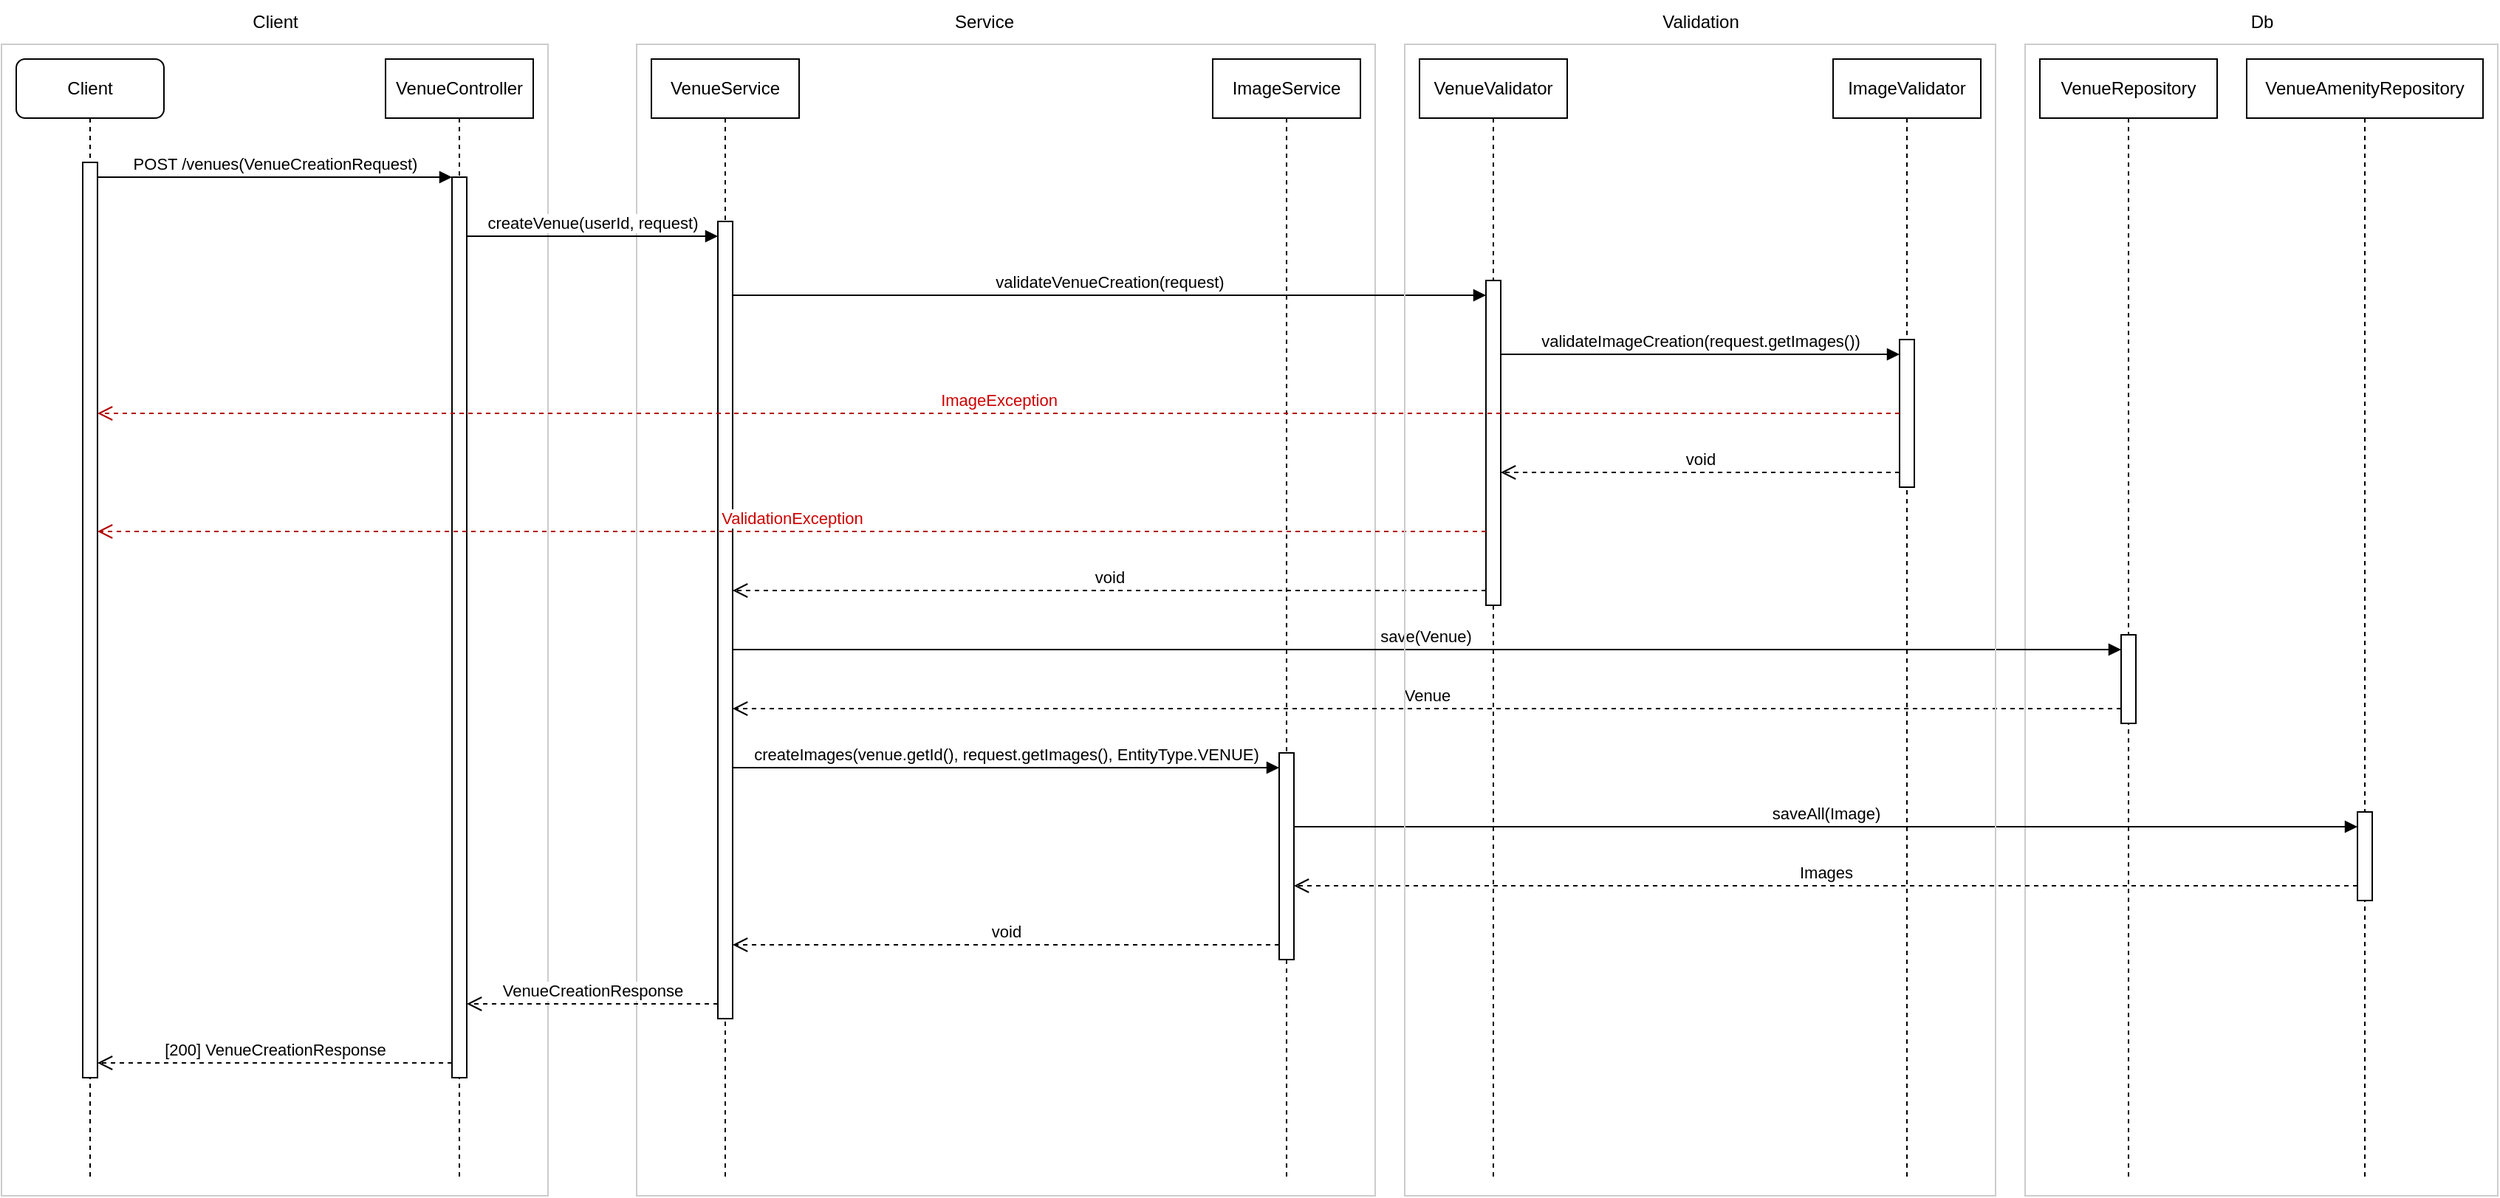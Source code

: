 <mxfile version="26.0.4">
  <diagram name="Page-1" id="2YBvvXClWsGukQMizWep">
    <mxGraphModel dx="1956" dy="1271" grid="1" gridSize="10" guides="1" tooltips="1" connect="1" arrows="1" fold="1" page="0" pageScale="1" pageWidth="850" pageHeight="1100" math="0" shadow="0">
      <root>
        <mxCell id="0" />
        <mxCell id="1" parent="0" />
        <mxCell id="YqIE6YtBJ9JbO284iys1-400" value="" style="rounded=0;whiteSpace=wrap;html=1;fillColor=none;strokeColor=#CCCCCC;fontColor=#333333;" parent="1" vertex="1">
          <mxGeometry x="70" y="30" width="370" height="780" as="geometry" />
        </mxCell>
        <mxCell id="YqIE6YtBJ9JbO284iys1-397" value="" style="rounded=0;whiteSpace=wrap;html=1;fillColor=none;strokeColor=#CCCCCC;fontColor=light-dark(#ff0000, #ededed);" parent="1" vertex="1">
          <mxGeometry x="500" y="30" width="500" height="780" as="geometry" />
        </mxCell>
        <mxCell id="YqIE6YtBJ9JbO284iys1-121" value="" style="rounded=0;whiteSpace=wrap;html=1;fillColor=none;strokeColor=#CCCCCC;fontColor=#333333;" parent="1" vertex="1">
          <mxGeometry x="1440" y="30" width="320" height="780" as="geometry" />
        </mxCell>
        <mxCell id="aM9ryv3xv72pqoxQDRHE-1" value="Client" style="shape=umlLifeline;perimeter=lifelinePerimeter;whiteSpace=wrap;html=1;container=0;dropTarget=0;collapsible=0;recursiveResize=0;outlineConnect=0;portConstraint=eastwest;newEdgeStyle={&quot;edgeStyle&quot;:&quot;elbowEdgeStyle&quot;,&quot;elbow&quot;:&quot;vertical&quot;,&quot;curved&quot;:0,&quot;rounded&quot;:0};rounded=1;" parent="1" vertex="1">
          <mxGeometry x="80" y="40" width="100" height="760" as="geometry" />
        </mxCell>
        <mxCell id="aM9ryv3xv72pqoxQDRHE-2" value="" style="html=1;points=[];perimeter=orthogonalPerimeter;outlineConnect=0;targetShapes=umlLifeline;portConstraint=eastwest;newEdgeStyle={&quot;edgeStyle&quot;:&quot;elbowEdgeStyle&quot;,&quot;elbow&quot;:&quot;vertical&quot;,&quot;curved&quot;:0,&quot;rounded&quot;:0};" parent="aM9ryv3xv72pqoxQDRHE-1" vertex="1">
          <mxGeometry x="45" y="70" width="10" height="620" as="geometry" />
        </mxCell>
        <mxCell id="aM9ryv3xv72pqoxQDRHE-5" value="VenueController" style="shape=umlLifeline;perimeter=lifelinePerimeter;whiteSpace=wrap;html=1;container=0;dropTarget=0;collapsible=0;recursiveResize=0;outlineConnect=0;portConstraint=eastwest;newEdgeStyle={&quot;edgeStyle&quot;:&quot;elbowEdgeStyle&quot;,&quot;elbow&quot;:&quot;vertical&quot;,&quot;curved&quot;:0,&quot;rounded&quot;:0};" parent="1" vertex="1">
          <mxGeometry x="330" y="40" width="100" height="760" as="geometry" />
        </mxCell>
        <mxCell id="aM9ryv3xv72pqoxQDRHE-6" value="" style="html=1;points=[];perimeter=orthogonalPerimeter;outlineConnect=0;targetShapes=umlLifeline;portConstraint=eastwest;newEdgeStyle={&quot;edgeStyle&quot;:&quot;elbowEdgeStyle&quot;,&quot;elbow&quot;:&quot;vertical&quot;,&quot;curved&quot;:0,&quot;rounded&quot;:0};" parent="aM9ryv3xv72pqoxQDRHE-5" vertex="1">
          <mxGeometry x="45" y="80" width="10" height="610" as="geometry" />
        </mxCell>
        <mxCell id="aM9ryv3xv72pqoxQDRHE-7" value="POST /venues(VenueCreationRequest)" style="html=1;verticalAlign=bottom;endArrow=block;edgeStyle=elbowEdgeStyle;elbow=vertical;curved=0;rounded=0;" parent="1" source="aM9ryv3xv72pqoxQDRHE-2" target="aM9ryv3xv72pqoxQDRHE-6" edge="1">
          <mxGeometry relative="1" as="geometry">
            <mxPoint x="235" y="130" as="sourcePoint" />
            <Array as="points">
              <mxPoint x="220" y="120" />
            </Array>
          </mxGeometry>
        </mxCell>
        <mxCell id="YqIE6YtBJ9JbO284iys1-2" value="VenueService" style="shape=umlLifeline;perimeter=lifelinePerimeter;whiteSpace=wrap;html=1;container=0;dropTarget=0;collapsible=0;recursiveResize=0;outlineConnect=0;portConstraint=eastwest;newEdgeStyle={&quot;edgeStyle&quot;:&quot;elbowEdgeStyle&quot;,&quot;elbow&quot;:&quot;vertical&quot;,&quot;curved&quot;:0,&quot;rounded&quot;:0};" parent="1" vertex="1">
          <mxGeometry x="510" y="40" width="100" height="760" as="geometry" />
        </mxCell>
        <mxCell id="YqIE6YtBJ9JbO284iys1-3" value="" style="html=1;points=[];perimeter=orthogonalPerimeter;outlineConnect=0;targetShapes=umlLifeline;portConstraint=eastwest;newEdgeStyle={&quot;edgeStyle&quot;:&quot;elbowEdgeStyle&quot;,&quot;elbow&quot;:&quot;vertical&quot;,&quot;curved&quot;:0,&quot;rounded&quot;:0};" parent="YqIE6YtBJ9JbO284iys1-2" vertex="1">
          <mxGeometry x="45" y="110" width="10" height="540" as="geometry" />
        </mxCell>
        <mxCell id="YqIE6YtBJ9JbO284iys1-4" value="validateVenueCreation(request)" style="html=1;verticalAlign=bottom;endArrow=block;edgeStyle=elbowEdgeStyle;elbow=vertical;curved=0;rounded=0;" parent="1" source="YqIE6YtBJ9JbO284iys1-3" target="YqIE6YtBJ9JbO284iys1-7" edge="1">
          <mxGeometry relative="1" as="geometry">
            <mxPoint x="550" y="200" as="sourcePoint" />
            <Array as="points">
              <mxPoint x="590" y="200" />
            </Array>
            <mxPoint x="730" y="200" as="targetPoint" />
          </mxGeometry>
        </mxCell>
        <mxCell id="YqIE6YtBJ9JbO284iys1-6" value="VenueValidator" style="shape=umlLifeline;perimeter=lifelinePerimeter;whiteSpace=wrap;html=1;container=0;dropTarget=0;collapsible=0;recursiveResize=0;outlineConnect=0;portConstraint=eastwest;newEdgeStyle={&quot;edgeStyle&quot;:&quot;elbowEdgeStyle&quot;,&quot;elbow&quot;:&quot;vertical&quot;,&quot;curved&quot;:0,&quot;rounded&quot;:0};" parent="1" vertex="1">
          <mxGeometry x="1030" y="40" width="100" height="760" as="geometry" />
        </mxCell>
        <mxCell id="YqIE6YtBJ9JbO284iys1-7" value="" style="html=1;points=[];perimeter=orthogonalPerimeter;outlineConnect=0;targetShapes=umlLifeline;portConstraint=eastwest;newEdgeStyle={&quot;edgeStyle&quot;:&quot;elbowEdgeStyle&quot;,&quot;elbow&quot;:&quot;vertical&quot;,&quot;curved&quot;:0,&quot;rounded&quot;:0};" parent="YqIE6YtBJ9JbO284iys1-6" vertex="1">
          <mxGeometry x="45" y="150" width="10" height="220" as="geometry" />
        </mxCell>
        <mxCell id="YqIE6YtBJ9JbO284iys1-8" value="ImageValidator" style="shape=umlLifeline;perimeter=lifelinePerimeter;whiteSpace=wrap;html=1;container=0;dropTarget=0;collapsible=0;recursiveResize=0;outlineConnect=0;portConstraint=eastwest;newEdgeStyle={&quot;edgeStyle&quot;:&quot;elbowEdgeStyle&quot;,&quot;elbow&quot;:&quot;vertical&quot;,&quot;curved&quot;:0,&quot;rounded&quot;:0};" parent="1" vertex="1">
          <mxGeometry x="1310" y="40" width="100" height="760" as="geometry" />
        </mxCell>
        <mxCell id="YqIE6YtBJ9JbO284iys1-9" value="" style="html=1;points=[];perimeter=orthogonalPerimeter;outlineConnect=0;targetShapes=umlLifeline;portConstraint=eastwest;newEdgeStyle={&quot;edgeStyle&quot;:&quot;elbowEdgeStyle&quot;,&quot;elbow&quot;:&quot;vertical&quot;,&quot;curved&quot;:0,&quot;rounded&quot;:0};" parent="YqIE6YtBJ9JbO284iys1-8" vertex="1">
          <mxGeometry x="45" y="190" width="10" height="100" as="geometry" />
        </mxCell>
        <mxCell id="YqIE6YtBJ9JbO284iys1-57" value="validateImageCreation(request.getImages())" style="html=1;verticalAlign=bottom;endArrow=block;edgeStyle=elbowEdgeStyle;elbow=vertical;curved=0;rounded=0;" parent="1" source="YqIE6YtBJ9JbO284iys1-7" target="YqIE6YtBJ9JbO284iys1-9" edge="1">
          <mxGeometry relative="1" as="geometry">
            <mxPoint x="1100" y="240" as="sourcePoint" />
            <Array as="points">
              <mxPoint x="1155" y="240" />
            </Array>
            <mxPoint x="1310" y="240" as="targetPoint" />
          </mxGeometry>
        </mxCell>
        <mxCell id="YqIE6YtBJ9JbO284iys1-109" value="Validation" style="text;html=1;align=center;verticalAlign=middle;resizable=0;points=[];autosize=1;strokeColor=none;fillColor=none;" parent="1" vertex="1">
          <mxGeometry x="1180" width="80" height="30" as="geometry" />
        </mxCell>
        <mxCell id="YqIE6YtBJ9JbO284iys1-112" value="void" style="html=1;verticalAlign=bottom;endArrow=open;dashed=1;endSize=8;edgeStyle=elbowEdgeStyle;elbow=vertical;curved=0;rounded=0;" parent="1" source="YqIE6YtBJ9JbO284iys1-9" target="YqIE6YtBJ9JbO284iys1-7" edge="1">
          <mxGeometry relative="1" as="geometry">
            <mxPoint x="1070" y="280" as="targetPoint" />
            <Array as="points">
              <mxPoint x="1140" y="320" />
              <mxPoint x="1165" y="280" />
            </Array>
            <mxPoint x="1310" y="280" as="sourcePoint" />
          </mxGeometry>
        </mxCell>
        <mxCell id="YqIE6YtBJ9JbO284iys1-116" value="void" style="html=1;verticalAlign=bottom;endArrow=open;dashed=1;endSize=8;edgeStyle=elbowEdgeStyle;elbow=vertical;curved=0;rounded=0;" parent="1" source="YqIE6YtBJ9JbO284iys1-7" edge="1" target="YqIE6YtBJ9JbO284iys1-3">
          <mxGeometry relative="1" as="geometry">
            <mxPoint x="540.0" y="400" as="targetPoint" />
            <Array as="points">
              <mxPoint x="720" y="400" />
              <mxPoint x="745" y="520" />
            </Array>
            <mxPoint x="1090" y="400" as="sourcePoint" />
          </mxGeometry>
        </mxCell>
        <mxCell id="YqIE6YtBJ9JbO284iys1-117" value="save(Venue)" style="html=1;verticalAlign=bottom;endArrow=block;edgeStyle=elbowEdgeStyle;elbow=horizontal;curved=0;rounded=0;" parent="1" source="YqIE6YtBJ9JbO284iys1-3" target="YqIE6YtBJ9JbO284iys1-119" edge="1">
          <mxGeometry x="-0.002" relative="1" as="geometry">
            <mxPoint x="580" y="440" as="sourcePoint" />
            <Array as="points">
              <mxPoint x="635" y="440" />
            </Array>
            <mxPoint x="1310" y="440" as="targetPoint" />
            <mxPoint as="offset" />
          </mxGeometry>
        </mxCell>
        <mxCell id="YqIE6YtBJ9JbO284iys1-118" value="VenueRepository" style="shape=umlLifeline;perimeter=lifelinePerimeter;whiteSpace=wrap;html=1;container=0;dropTarget=0;collapsible=0;recursiveResize=0;outlineConnect=0;portConstraint=eastwest;newEdgeStyle={&quot;edgeStyle&quot;:&quot;elbowEdgeStyle&quot;,&quot;elbow&quot;:&quot;vertical&quot;,&quot;curved&quot;:0,&quot;rounded&quot;:0};" parent="1" vertex="1">
          <mxGeometry x="1450" y="40" width="120" height="760" as="geometry" />
        </mxCell>
        <mxCell id="YqIE6YtBJ9JbO284iys1-119" value="" style="html=1;points=[];perimeter=orthogonalPerimeter;outlineConnect=0;targetShapes=umlLifeline;portConstraint=eastwest;newEdgeStyle={&quot;edgeStyle&quot;:&quot;elbowEdgeStyle&quot;,&quot;elbow&quot;:&quot;vertical&quot;,&quot;curved&quot;:0,&quot;rounded&quot;:0};" parent="1" vertex="1">
          <mxGeometry x="1505" y="430" width="10" height="60" as="geometry" />
        </mxCell>
        <mxCell id="YqIE6YtBJ9JbO284iys1-122" value="Venue" style="html=1;verticalAlign=bottom;endArrow=open;dashed=1;endSize=8;edgeStyle=elbowEdgeStyle;elbow=vertical;curved=0;rounded=0;" parent="1" source="YqIE6YtBJ9JbO284iys1-119" target="YqIE6YtBJ9JbO284iys1-3" edge="1">
          <mxGeometry relative="1" as="geometry">
            <mxPoint x="1150" y="480" as="targetPoint" />
            <Array as="points">
              <mxPoint x="1265" y="480" />
            </Array>
            <mxPoint x="1530" y="480" as="sourcePoint" />
          </mxGeometry>
        </mxCell>
        <mxCell id="YqIE6YtBJ9JbO284iys1-123" value="createImages(venue.getId(), request.getImages(), EntityType.VENUE)" style="html=1;verticalAlign=bottom;endArrow=block;edgeStyle=elbowEdgeStyle;elbow=horizontal;curved=0;rounded=0;" parent="1" source="YqIE6YtBJ9JbO284iys1-3" target="YqIE6YtBJ9JbO284iys1-392" edge="1">
          <mxGeometry x="-0.002" relative="1" as="geometry">
            <mxPoint x="650" y="520" as="sourcePoint" />
            <Array as="points">
              <mxPoint x="580" y="520" />
            </Array>
            <mxPoint x="805" y="520" as="targetPoint" />
            <mxPoint as="offset" />
          </mxGeometry>
        </mxCell>
        <mxCell id="YqIE6YtBJ9JbO284iys1-124" value="VenueAmenityRepository" style="shape=umlLifeline;perimeter=lifelinePerimeter;whiteSpace=wrap;html=1;container=0;dropTarget=0;collapsible=0;recursiveResize=0;outlineConnect=0;portConstraint=eastwest;newEdgeStyle={&quot;edgeStyle&quot;:&quot;elbowEdgeStyle&quot;,&quot;elbow&quot;:&quot;vertical&quot;,&quot;curved&quot;:0,&quot;rounded&quot;:0};" parent="1" vertex="1">
          <mxGeometry x="1590" y="40" width="160" height="760" as="geometry" />
        </mxCell>
        <mxCell id="YqIE6YtBJ9JbO284iys1-125" value="" style="html=1;points=[];perimeter=orthogonalPerimeter;outlineConnect=0;targetShapes=umlLifeline;portConstraint=eastwest;newEdgeStyle={&quot;edgeStyle&quot;:&quot;elbowEdgeStyle&quot;,&quot;elbow&quot;:&quot;vertical&quot;,&quot;curved&quot;:0,&quot;rounded&quot;:0};" parent="YqIE6YtBJ9JbO284iys1-124" vertex="1">
          <mxGeometry x="75" y="510" width="10" height="60" as="geometry" />
        </mxCell>
        <mxCell id="YqIE6YtBJ9JbO284iys1-391" value="ImageService" style="shape=umlLifeline;perimeter=lifelinePerimeter;whiteSpace=wrap;html=1;container=0;dropTarget=0;collapsible=0;recursiveResize=0;outlineConnect=0;portConstraint=eastwest;newEdgeStyle={&quot;edgeStyle&quot;:&quot;elbowEdgeStyle&quot;,&quot;elbow&quot;:&quot;vertical&quot;,&quot;curved&quot;:0,&quot;rounded&quot;:0};" parent="1" vertex="1">
          <mxGeometry x="890" y="40" width="100" height="760" as="geometry" />
        </mxCell>
        <mxCell id="YqIE6YtBJ9JbO284iys1-392" value="" style="html=1;points=[];perimeter=orthogonalPerimeter;outlineConnect=0;targetShapes=umlLifeline;portConstraint=eastwest;newEdgeStyle={&quot;edgeStyle&quot;:&quot;elbowEdgeStyle&quot;,&quot;elbow&quot;:&quot;vertical&quot;,&quot;curved&quot;:0,&quot;rounded&quot;:0};" parent="YqIE6YtBJ9JbO284iys1-391" vertex="1">
          <mxGeometry x="45" y="470" width="10" height="140" as="geometry" />
        </mxCell>
        <mxCell id="YqIE6YtBJ9JbO284iys1-394" value="saveAll(Image)" style="html=1;verticalAlign=bottom;endArrow=block;edgeStyle=elbowEdgeStyle;elbow=horizontal;curved=0;rounded=0;" parent="1" source="YqIE6YtBJ9JbO284iys1-392" target="YqIE6YtBJ9JbO284iys1-125" edge="1">
          <mxGeometry x="-0.002" relative="1" as="geometry">
            <mxPoint x="1040" y="560" as="sourcePoint" />
            <Array as="points">
              <mxPoint x="1085" y="560" />
            </Array>
            <mxPoint x="1440" y="560" as="targetPoint" />
            <mxPoint as="offset" />
          </mxGeometry>
        </mxCell>
        <mxCell id="YqIE6YtBJ9JbO284iys1-395" value="Images" style="html=1;verticalAlign=bottom;endArrow=open;dashed=1;endSize=8;edgeStyle=elbowEdgeStyle;elbow=vertical;curved=0;rounded=0;" parent="1" source="YqIE6YtBJ9JbO284iys1-125" target="YqIE6YtBJ9JbO284iys1-392" edge="1">
          <mxGeometry relative="1" as="geometry">
            <mxPoint x="560" y="600" as="targetPoint" />
            <Array as="points">
              <mxPoint x="1290" y="600" />
            </Array>
            <mxPoint x="1680" y="600" as="sourcePoint" />
          </mxGeometry>
        </mxCell>
        <mxCell id="YqIE6YtBJ9JbO284iys1-396" value="void" style="html=1;verticalAlign=bottom;endArrow=open;dashed=1;endSize=8;edgeStyle=elbowEdgeStyle;elbow=vertical;curved=0;rounded=0;" parent="1" source="YqIE6YtBJ9JbO284iys1-392" target="YqIE6YtBJ9JbO284iys1-3" edge="1">
          <mxGeometry relative="1" as="geometry">
            <mxPoint x="590" y="640" as="targetPoint" />
            <Array as="points">
              <mxPoint x="740" y="640" />
            </Array>
            <mxPoint x="920" y="640" as="sourcePoint" />
          </mxGeometry>
        </mxCell>
        <mxCell id="YqIE6YtBJ9JbO284iys1-398" value="VenueCreationResponse" style="html=1;verticalAlign=bottom;endArrow=open;dashed=1;endSize=8;edgeStyle=elbowEdgeStyle;elbow=vertical;curved=0;rounded=0;" parent="1" source="YqIE6YtBJ9JbO284iys1-3" target="aM9ryv3xv72pqoxQDRHE-6" edge="1">
          <mxGeometry relative="1" as="geometry">
            <mxPoint x="300" y="680" as="targetPoint" />
            <Array as="points">
              <mxPoint x="460" y="680" />
            </Array>
            <mxPoint x="510" y="680" as="sourcePoint" />
          </mxGeometry>
        </mxCell>
        <mxCell id="YqIE6YtBJ9JbO284iys1-399" value="[200] VenueCreationResponse" style="html=1;verticalAlign=bottom;endArrow=open;dashed=1;endSize=8;edgeStyle=elbowEdgeStyle;elbow=vertical;curved=0;rounded=0;" parent="1" source="aM9ryv3xv72pqoxQDRHE-6" target="aM9ryv3xv72pqoxQDRHE-2" edge="1">
          <mxGeometry relative="1" as="geometry">
            <mxPoint x="160" y="720" as="targetPoint" />
            <Array as="points">
              <mxPoint x="275" y="720" />
            </Array>
            <mxPoint x="340" y="720" as="sourcePoint" />
          </mxGeometry>
        </mxCell>
        <mxCell id="YqIE6YtBJ9JbO284iys1-401" value="Service" style="text;html=1;align=center;verticalAlign=middle;resizable=0;points=[];autosize=1;strokeColor=none;fillColor=none;" parent="1" vertex="1">
          <mxGeometry x="705" width="60" height="30" as="geometry" />
        </mxCell>
        <mxCell id="YqIE6YtBJ9JbO284iys1-402" value="Client" style="text;html=1;align=center;verticalAlign=middle;resizable=0;points=[];autosize=1;strokeColor=none;fillColor=none;" parent="1" vertex="1">
          <mxGeometry x="230" width="50" height="30" as="geometry" />
        </mxCell>
        <mxCell id="YqIE6YtBJ9JbO284iys1-403" value="Db" style="text;html=1;align=center;verticalAlign=middle;resizable=0;points=[];autosize=1;strokeColor=none;fillColor=none;" parent="1" vertex="1">
          <mxGeometry x="1580" width="40" height="30" as="geometry" />
        </mxCell>
        <mxCell id="YqIE6YtBJ9JbO284iys1-407" value="createVenue(userId, request)" style="html=1;verticalAlign=bottom;endArrow=block;edgeStyle=elbowEdgeStyle;elbow=vertical;curved=0;rounded=0;" parent="1" source="aM9ryv3xv72pqoxQDRHE-6" target="YqIE6YtBJ9JbO284iys1-3" edge="1">
          <mxGeometry relative="1" as="geometry">
            <mxPoint x="440" y="160" as="sourcePoint" />
            <Array as="points">
              <mxPoint x="440" y="160" />
            </Array>
            <mxPoint x="680" y="160" as="targetPoint" />
          </mxGeometry>
        </mxCell>
        <mxCell id="YqIE6YtBJ9JbO284iys1-409" value="ValidationException" style="html=1;verticalAlign=bottom;endArrow=open;dashed=1;endSize=8;edgeStyle=elbowEdgeStyle;elbow=vertical;curved=0;rounded=0;fontColor=#CC0000;fillColor=#e51400;strokeColor=#B20000;" parent="1" source="YqIE6YtBJ9JbO284iys1-7" target="aM9ryv3xv72pqoxQDRHE-2" edge="1">
          <mxGeometry relative="1" as="geometry">
            <mxPoint x="120.0" y="360" as="targetPoint" />
            <Array as="points">
              <mxPoint x="675" y="360" />
              <mxPoint x="700" y="480" />
            </Array>
            <mxPoint x="1070" y="360" as="sourcePoint" />
          </mxGeometry>
        </mxCell>
        <mxCell id="YqIE6YtBJ9JbO284iys1-410" value="ImageException" style="html=1;verticalAlign=bottom;endArrow=open;dashed=1;endSize=8;edgeStyle=elbowEdgeStyle;elbow=vertical;curved=0;rounded=0;fillColor=#e51400;strokeColor=#B20000;fontColor=#CC0000;" parent="1" source="YqIE6YtBJ9JbO284iys1-9" target="aM9ryv3xv72pqoxQDRHE-2" edge="1">
          <mxGeometry relative="1" as="geometry">
            <mxPoint x="930" y="320" as="targetPoint" />
            <Array as="points">
              <mxPoint x="1200" y="280" />
              <mxPoint x="1010" y="270" />
              <mxPoint x="1010" y="320" />
            </Array>
            <mxPoint x="1200" y="320" as="sourcePoint" />
          </mxGeometry>
        </mxCell>
        <mxCell id="YqIE6YtBJ9JbO284iys1-411" value="" style="rounded=0;whiteSpace=wrap;html=1;fillColor=none;strokeColor=#CCCCCC;fontColor=#333333;" parent="1" vertex="1">
          <mxGeometry x="1020" y="30" width="400" height="780" as="geometry" />
        </mxCell>
      </root>
    </mxGraphModel>
  </diagram>
</mxfile>
